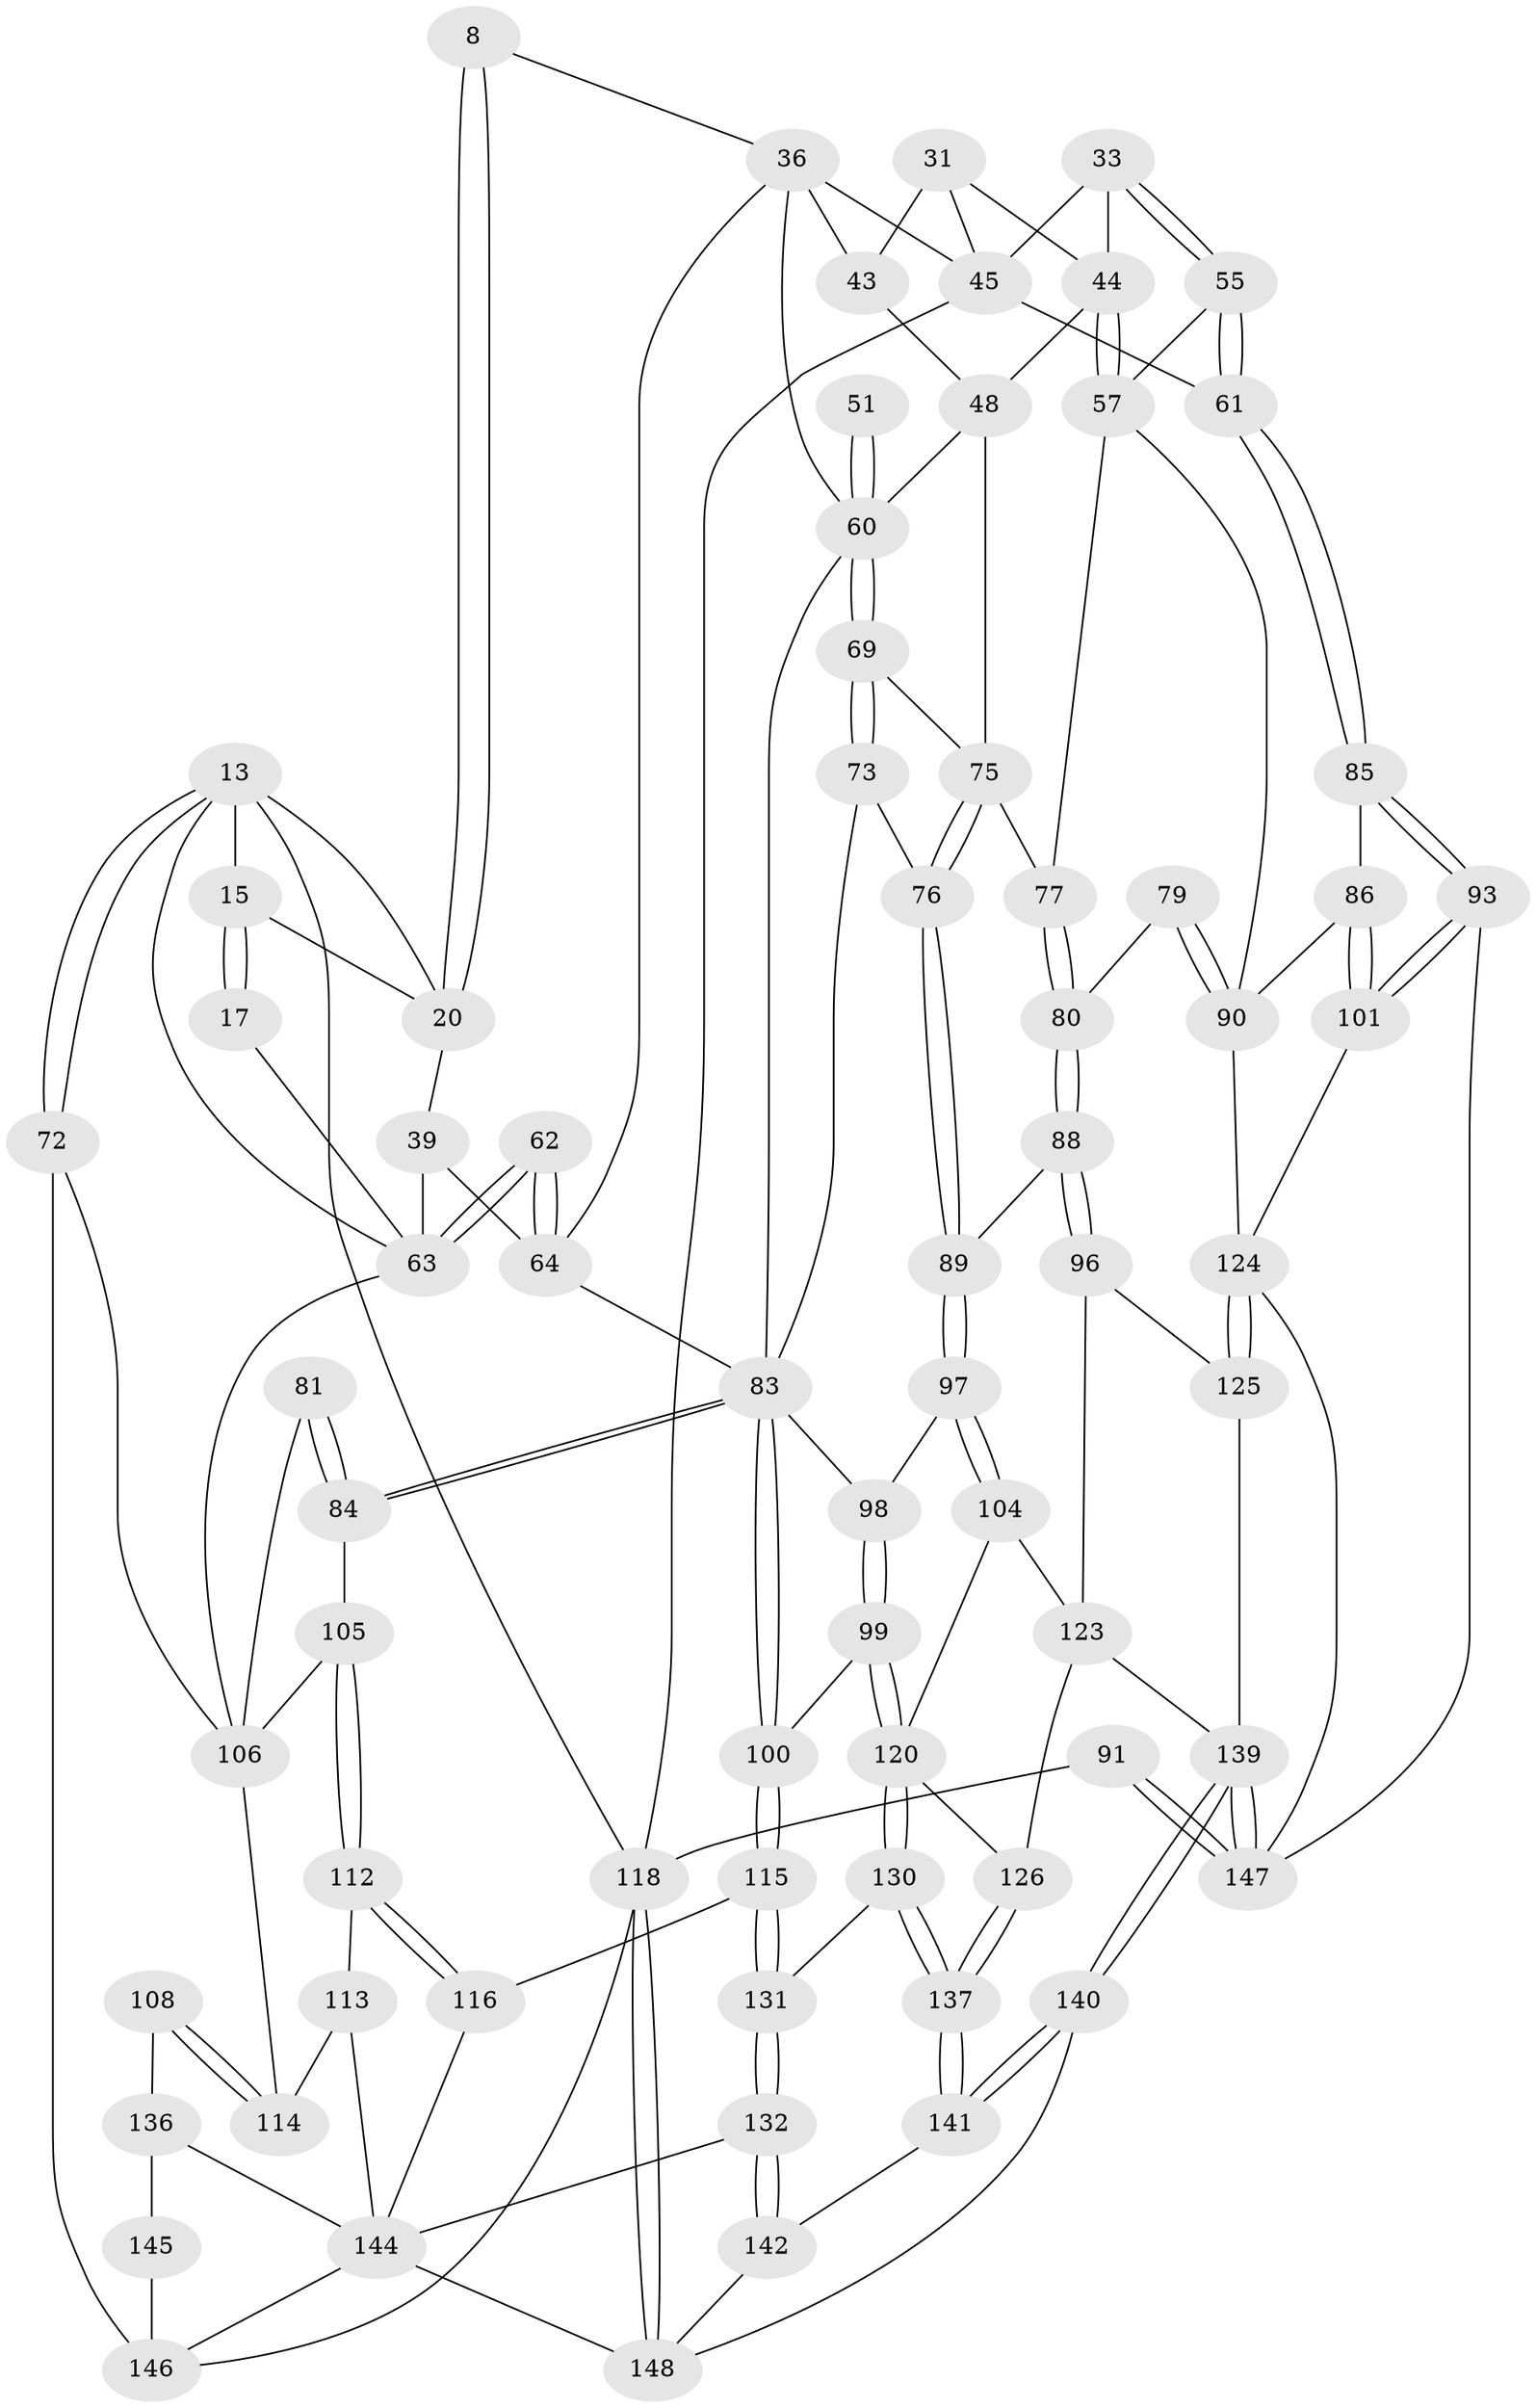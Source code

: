 // original degree distribution, {3: 0.02702702702702703, 5: 0.581081081081081, 6: 0.20270270270270271, 4: 0.1891891891891892}
// Generated by graph-tools (version 1.1) at 2025/00/03/09/25 05:00:48]
// undirected, 74 vertices, 168 edges
graph export_dot {
graph [start="1"]
  node [color=gray90,style=filled];
  8 [pos="+0.24855499417220858+0.06938389706756994"];
  13 [pos="+0+0.27376791885190604",super="+12"];
  15 [pos="+0.09510787639410742+0.06198519219148017",super="+14"];
  17 [pos="+0.051900733477983386+0.15907164953711644"];
  20 [pos="+0.19778165047769178+0.17786051237461578",super="+16+9"];
  31 [pos="+0.7431249852394906+0.1007114964658228",super="+28+22"];
  33 [pos="+0.8874400512128578+0.23340604667871856",super="+29"];
  36 [pos="+0.2979870628479697+0.23296462976891477",super="+35+25"];
  39 [pos="+0.21613896247101091+0.21473456308625455",super="+21"];
  43 [pos="+0.4386443859733986+0.18098532609483625",super="+24+34"];
  44 [pos="+0.7165602905422108+0.24263669916670214",super="+30"];
  45 [pos="+1+0",super="+32"];
  48 [pos="+0.5317066420681121+0.27442353701406524",super="+41+42"];
  51 [pos="+0.42545788250108896+0.3312564096147086"];
  55 [pos="+0.8916249076113627+0.24112260406274674"];
  57 [pos="+0.7019519056192914+0.31795660742074505",super="+56"];
  60 [pos="+0.45718774668296797+0.3574216629110218",super="+49+52"];
  61 [pos="+1+0.3542439364406351"];
  62 [pos="+0.25851432263726+0.43255047995400503"];
  63 [pos="+0.1765149690102656+0.39711432089308635",super="+54"];
  64 [pos="+0.285785218174719+0.44918038505568825",super="+37+38"];
  69 [pos="+0.47623482997476096+0.39344991300423265"];
  72 [pos="+0+0.4530198456801844"];
  73 [pos="+0.3861432321733666+0.48367390051172926"];
  75 [pos="+0.5439370851241089+0.44628135764925564",super="+68"];
  76 [pos="+0.5233153455356405+0.5240846676829274"];
  77 [pos="+0.6691806198284656+0.46833028639318286",super="+58"];
  79 [pos="+0.7343922402241727+0.4971039000674186"];
  80 [pos="+0.679522274592494+0.5007556534586348"];
  81 [pos="+0.09212840178848325+0.4853197877441327"];
  83 [pos="+0.2544299847343987+0.5815563440817982",super="+67+66+65"];
  84 [pos="+0.23012326630762192+0.584680095595301"];
  85 [pos="+1+0.5109891498184594"];
  86 [pos="+1+0.5221334662658045"];
  88 [pos="+0.636448302801996+0.5654806566755616"];
  89 [pos="+0.5555746686606762+0.5565798322932601"];
  90 [pos="+0.8128395633441354+0.5946527142428852",super="+87+78"];
  91 [pos="+1+1"];
  93 [pos="+1+0.9270691547729843"];
  96 [pos="+0.6609737478071354+0.6305198193060831"];
  97 [pos="+0.4828971371684815+0.6540159631315742"];
  98 [pos="+0.44516034898683776+0.6514994140938938"];
  99 [pos="+0.3698178374763057+0.732353271758425"];
  100 [pos="+0.28935548188252563+0.6796451473083787"];
  101 [pos="+0.9075643989983424+0.7050372781185842"];
  104 [pos="+0.49823991994236616+0.6759831960322338"];
  105 [pos="+0.18697068230003602+0.6155273609922423"];
  106 [pos="+0.07069944617783891+0.6288872141698622",super="+82+74"];
  108 [pos="+0+0.7393670830934121"];
  112 [pos="+0.1516092561853508+0.7277744716585468"];
  113 [pos="+0.09245842265420086+0.7297046774467191"];
  114 [pos="+0.08138634839280298+0.7044206712506741",super="+107"];
  115 [pos="+0.22974173324059816+0.7652576187862558"];
  116 [pos="+0.1730994245433855+0.7528755379937762"];
  118 [pos="+0+1",super="+6"];
  120 [pos="+0.3787113828687343+0.7657619814061141",super="+119"];
  123 [pos="+0.5818058930391894+0.7921549192889498",super="+103"];
  124 [pos="+0.8677165208541957+0.7967105580407988",super="+102+94"];
  125 [pos="+0.850678421777234+0.8102128951473649",super="+121"];
  126 [pos="+0.4915269650656646+0.7983488247543368"];
  130 [pos="+0.37896308806348394+0.7680588803558087"];
  131 [pos="+0.25069843613108017+0.8217614763939136"];
  132 [pos="+0.24962868637449032+0.8285436774470791"];
  136 [pos="+0.07748187252006619+0.8558919379496026",super="+128"];
  137 [pos="+0.414031663411249+0.8306956937375962"];
  139 [pos="+0.6652559479031463+1",super="+138+122"];
  140 [pos="+0.4982254970990134+1"];
  141 [pos="+0.41317387159583047+0.8374660040342264"];
  142 [pos="+0.26529216826177515+0.8854770929265481"];
  144 [pos="+0.12703071593591606+0.9200567470953543",super="+135+133+127"];
  145 [pos="+0.018657511110924434+0.8749088560757449",super="+110"];
  146 [pos="+0.04617382412333262+0.9209128840979642",super="+117"];
  147 [pos="+1+1",super="+134+92"];
  148 [pos="+0.24426850431179017+1",super="+143"];
  8 -- 20 [weight=2];
  8 -- 20;
  8 -- 36;
  13 -- 72;
  13 -- 72;
  13 -- 118 [weight=2];
  13 -- 20;
  13 -- 15;
  13 -- 63;
  15 -- 17 [weight=2];
  15 -- 17;
  15 -- 20;
  17 -- 63;
  20 -- 39;
  31 -- 44;
  31 -- 45;
  31 -- 43 [weight=2];
  33 -- 55;
  33 -- 55;
  33 -- 45 [weight=2];
  33 -- 44;
  36 -- 64;
  36 -- 60;
  36 -- 43 [weight=2];
  36 -- 45;
  39 -- 64;
  39 -- 63 [weight=2];
  43 -- 48 [weight=2];
  44 -- 57;
  44 -- 57;
  44 -- 48;
  45 -- 61;
  45 -- 118 [weight=2];
  48 -- 60 [weight=2];
  48 -- 75;
  51 -- 60 [weight=3];
  51 -- 60;
  55 -- 61;
  55 -- 61;
  55 -- 57;
  57 -- 77;
  57 -- 90;
  60 -- 69;
  60 -- 69;
  60 -- 83;
  61 -- 85;
  61 -- 85;
  62 -- 63;
  62 -- 63;
  62 -- 64 [weight=2];
  62 -- 64;
  63 -- 106 [weight=2];
  64 -- 83;
  69 -- 73;
  69 -- 73;
  69 -- 75;
  72 -- 146;
  72 -- 106;
  73 -- 76;
  73 -- 83;
  75 -- 76;
  75 -- 76;
  75 -- 77 [weight=2];
  76 -- 89;
  76 -- 89;
  77 -- 80;
  77 -- 80;
  79 -- 80;
  79 -- 90 [weight=2];
  79 -- 90;
  80 -- 88;
  80 -- 88;
  81 -- 84;
  81 -- 84;
  81 -- 106 [weight=2];
  83 -- 84;
  83 -- 84;
  83 -- 100;
  83 -- 100;
  83 -- 98;
  84 -- 105;
  85 -- 86;
  85 -- 93;
  85 -- 93;
  86 -- 101;
  86 -- 101;
  86 -- 90;
  88 -- 89;
  88 -- 96;
  88 -- 96;
  89 -- 97;
  89 -- 97;
  90 -- 124;
  91 -- 147 [weight=2];
  91 -- 147;
  91 -- 118 [weight=2];
  93 -- 101;
  93 -- 101;
  93 -- 147;
  96 -- 125;
  96 -- 123;
  97 -- 98;
  97 -- 104;
  97 -- 104;
  98 -- 99;
  98 -- 99;
  99 -- 100;
  99 -- 120;
  99 -- 120;
  100 -- 115;
  100 -- 115;
  101 -- 124;
  104 -- 123;
  104 -- 120;
  105 -- 106;
  105 -- 112;
  105 -- 112;
  106 -- 114;
  108 -- 114 [weight=2];
  108 -- 114;
  108 -- 136;
  112 -- 113;
  112 -- 116;
  112 -- 116;
  113 -- 114;
  113 -- 144;
  115 -- 116;
  115 -- 131;
  115 -- 131;
  116 -- 144;
  118 -- 148;
  118 -- 148;
  118 -- 146;
  120 -- 130;
  120 -- 130;
  120 -- 126;
  123 -- 126;
  123 -- 139;
  124 -- 125 [weight=2];
  124 -- 125;
  124 -- 147;
  125 -- 139 [weight=2];
  126 -- 137;
  126 -- 137;
  130 -- 131;
  130 -- 137;
  130 -- 137;
  131 -- 132;
  131 -- 132;
  132 -- 142;
  132 -- 142;
  132 -- 144;
  136 -- 145 [weight=2];
  136 -- 144 [weight=2];
  137 -- 141;
  137 -- 141;
  139 -- 140;
  139 -- 140;
  139 -- 147;
  139 -- 147;
  140 -- 141;
  140 -- 141;
  140 -- 148;
  141 -- 142;
  142 -- 148;
  144 -- 146;
  144 -- 148;
  145 -- 146 [weight=2];
}
